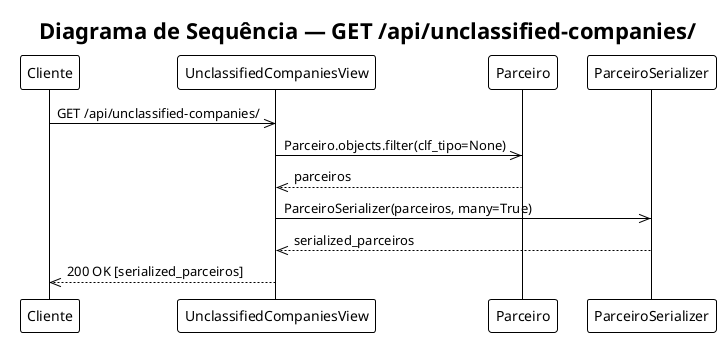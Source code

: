 @startuml
!theme plain
title "Diagrama de Sequência — GET /api/unclassified-companies/"

participant "Cliente" as C
participant "UnclassifiedCompaniesView" as V
participant "Parceiro" as P
participant "ParceiroSerializer" as S

C->>V: GET /api/unclassified-companies/
V->>P: Parceiro.objects.filter(clf_tipo=None)
P-->>V: parceiros
V->>S: ParceiroSerializer(parceiros, many=True)
S-->>V: serialized_parceiros
V-->>C: 200 OK [serialized_parceiros]
@enduml
